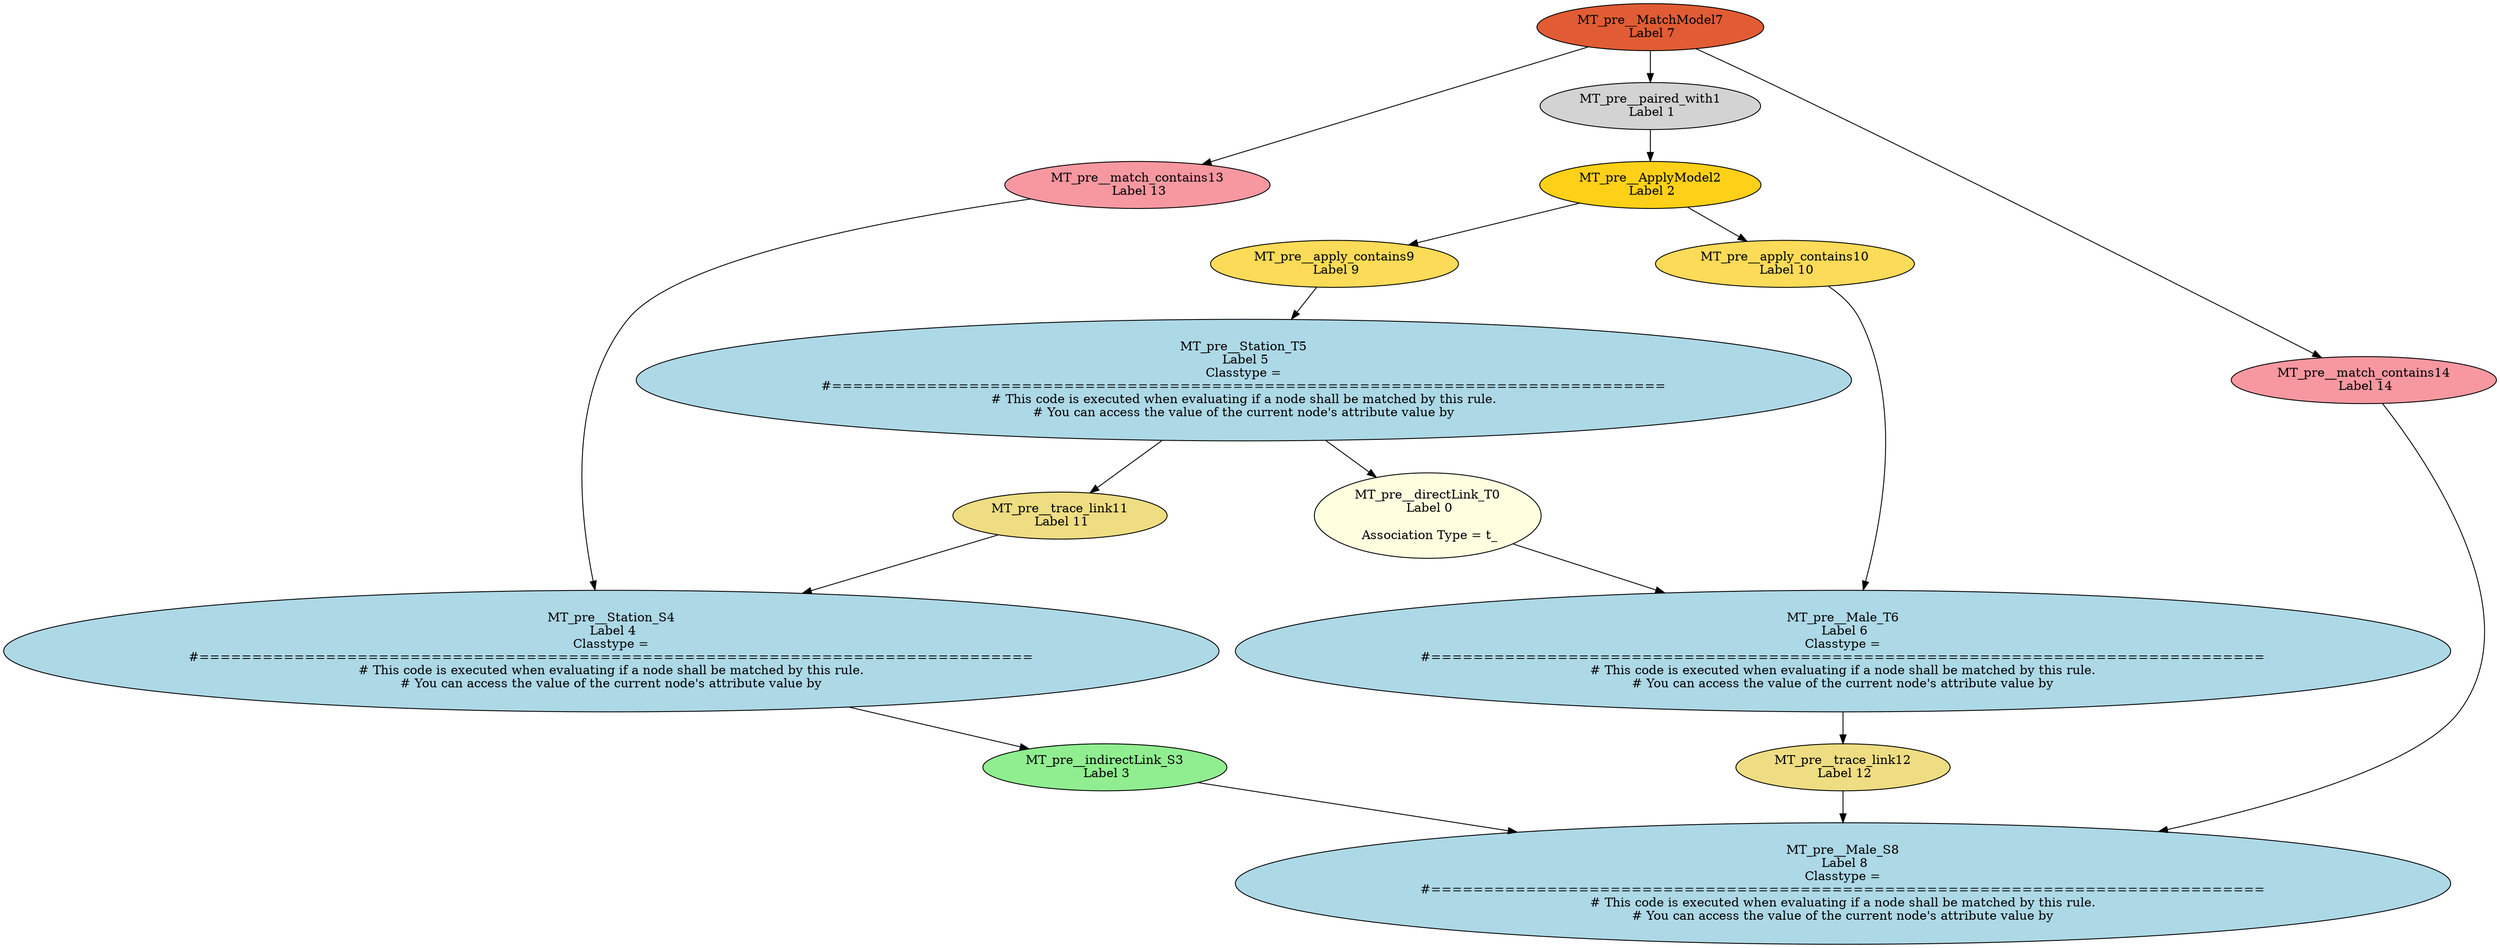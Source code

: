 digraph HSM2SM_Back_Complete {
"MT_pre__directLink_T0\n Label 0\n\n Association Type = t_" [style=filled, fillcolor=lightyellow];
"MT_pre__paired_with1\n Label 1" [style=filled, fillcolor=lightgray];
"MT_pre__ApplyModel2\n Label 2" [style=filled, fillcolor="#FED017"];
"MT_pre__indirectLink_S3\n Label 3" [style=filled, fillcolor=lightgreen];
"MT_pre__Station_S4\n Label 4\n Classtype = 
#===============================================================================
# This code is executed when evaluating if a node shall be matched by this rule.
# You can access the value of the current node's attribute value by" [style=filled, fillcolor=lightblue];
"MT_pre__Station_T5\n Label 5\n Classtype = 
#===============================================================================
# This code is executed when evaluating if a node shall be matched by this rule.
# You can access the value of the current node's attribute value by" [style=filled, fillcolor=lightblue];
"MT_pre__Male_T6\n Label 6\n Classtype = 
#===============================================================================
# This code is executed when evaluating if a node shall be matched by this rule.
# You can access the value of the current node's attribute value by" [style=filled, fillcolor=lightblue];
"MT_pre__MatchModel7\n Label 7" [style=filled, fillcolor="#E15C34"];
"MT_pre__Male_S8\n Label 8\n Classtype = 
#===============================================================================
# This code is executed when evaluating if a node shall be matched by this rule.
# You can access the value of the current node's attribute value by" [style=filled, fillcolor=lightblue];
"MT_pre__apply_contains9\n Label 9" [style=filled, fillcolor="#FCDB58"];
"MT_pre__apply_contains10\n Label 10" [style=filled, fillcolor="#FCDB58"];
"MT_pre__trace_link11\n Label 11" [style=filled, fillcolor=lightgoldenrod];
"MT_pre__trace_link12\n Label 12" [style=filled, fillcolor=lightgoldenrod];
"MT_pre__match_contains13\n Label 13" [style=filled, fillcolor="#F798A1"];
"MT_pre__match_contains14\n Label 14" [style=filled, fillcolor="#F798A1"];
"MT_pre__ApplyModel2\n Label 2" -> "MT_pre__apply_contains9\n Label 9";
"MT_pre__apply_contains9\n Label 9" -> "MT_pre__Station_T5\n Label 5\n Classtype = 
#===============================================================================
# This code is executed when evaluating if a node shall be matched by this rule.
# You can access the value of the current node's attribute value by";
"MT_pre__ApplyModel2\n Label 2" -> "MT_pre__apply_contains10\n Label 10";
"MT_pre__apply_contains10\n Label 10" -> "MT_pre__Male_T6\n Label 6\n Classtype = 
#===============================================================================
# This code is executed when evaluating if a node shall be matched by this rule.
# You can access the value of the current node's attribute value by";
"MT_pre__Station_T5\n Label 5\n Classtype = 
#===============================================================================
# This code is executed when evaluating if a node shall be matched by this rule.
# You can access the value of the current node's attribute value by" -> "MT_pre__directLink_T0\n Label 0\n\n Association Type = t_";
"MT_pre__directLink_T0\n Label 0\n\n Association Type = t_" -> "MT_pre__Male_T6\n Label 6\n Classtype = 
#===============================================================================
# This code is executed when evaluating if a node shall be matched by this rule.
# You can access the value of the current node's attribute value by";
"MT_pre__MatchModel7\n Label 7" -> "MT_pre__paired_with1\n Label 1";
"MT_pre__paired_with1\n Label 1" -> "MT_pre__ApplyModel2\n Label 2";
"MT_pre__Station_T5\n Label 5\n Classtype = 
#===============================================================================
# This code is executed when evaluating if a node shall be matched by this rule.
# You can access the value of the current node's attribute value by" -> "MT_pre__trace_link11\n Label 11";
"MT_pre__trace_link11\n Label 11" -> "MT_pre__Station_S4\n Label 4\n Classtype = 
#===============================================================================
# This code is executed when evaluating if a node shall be matched by this rule.
# You can access the value of the current node's attribute value by";
"MT_pre__Male_T6\n Label 6\n Classtype = 
#===============================================================================
# This code is executed when evaluating if a node shall be matched by this rule.
# You can access the value of the current node's attribute value by" -> "MT_pre__trace_link12\n Label 12";
"MT_pre__trace_link12\n Label 12" -> "MT_pre__Male_S8\n Label 8\n Classtype = 
#===============================================================================
# This code is executed when evaluating if a node shall be matched by this rule.
# You can access the value of the current node's attribute value by";
"MT_pre__Station_S4\n Label 4\n Classtype = 
#===============================================================================
# This code is executed when evaluating if a node shall be matched by this rule.
# You can access the value of the current node's attribute value by" -> "MT_pre__indirectLink_S3\n Label 3";
"MT_pre__indirectLink_S3\n Label 3" -> "MT_pre__Male_S8\n Label 8\n Classtype = 
#===============================================================================
# This code is executed when evaluating if a node shall be matched by this rule.
# You can access the value of the current node's attribute value by";
"MT_pre__match_contains13\n Label 13" -> "MT_pre__Station_S4\n Label 4\n Classtype = 
#===============================================================================
# This code is executed when evaluating if a node shall be matched by this rule.
# You can access the value of the current node's attribute value by";
"MT_pre__MatchModel7\n Label 7" -> "MT_pre__match_contains13\n Label 13";
"MT_pre__MatchModel7\n Label 7" -> "MT_pre__match_contains14\n Label 14";
"MT_pre__match_contains14\n Label 14" -> "MT_pre__Male_S8\n Label 8\n Classtype = 
#===============================================================================
# This code is executed when evaluating if a node shall be matched by this rule.
# You can access the value of the current node's attribute value by";
}
